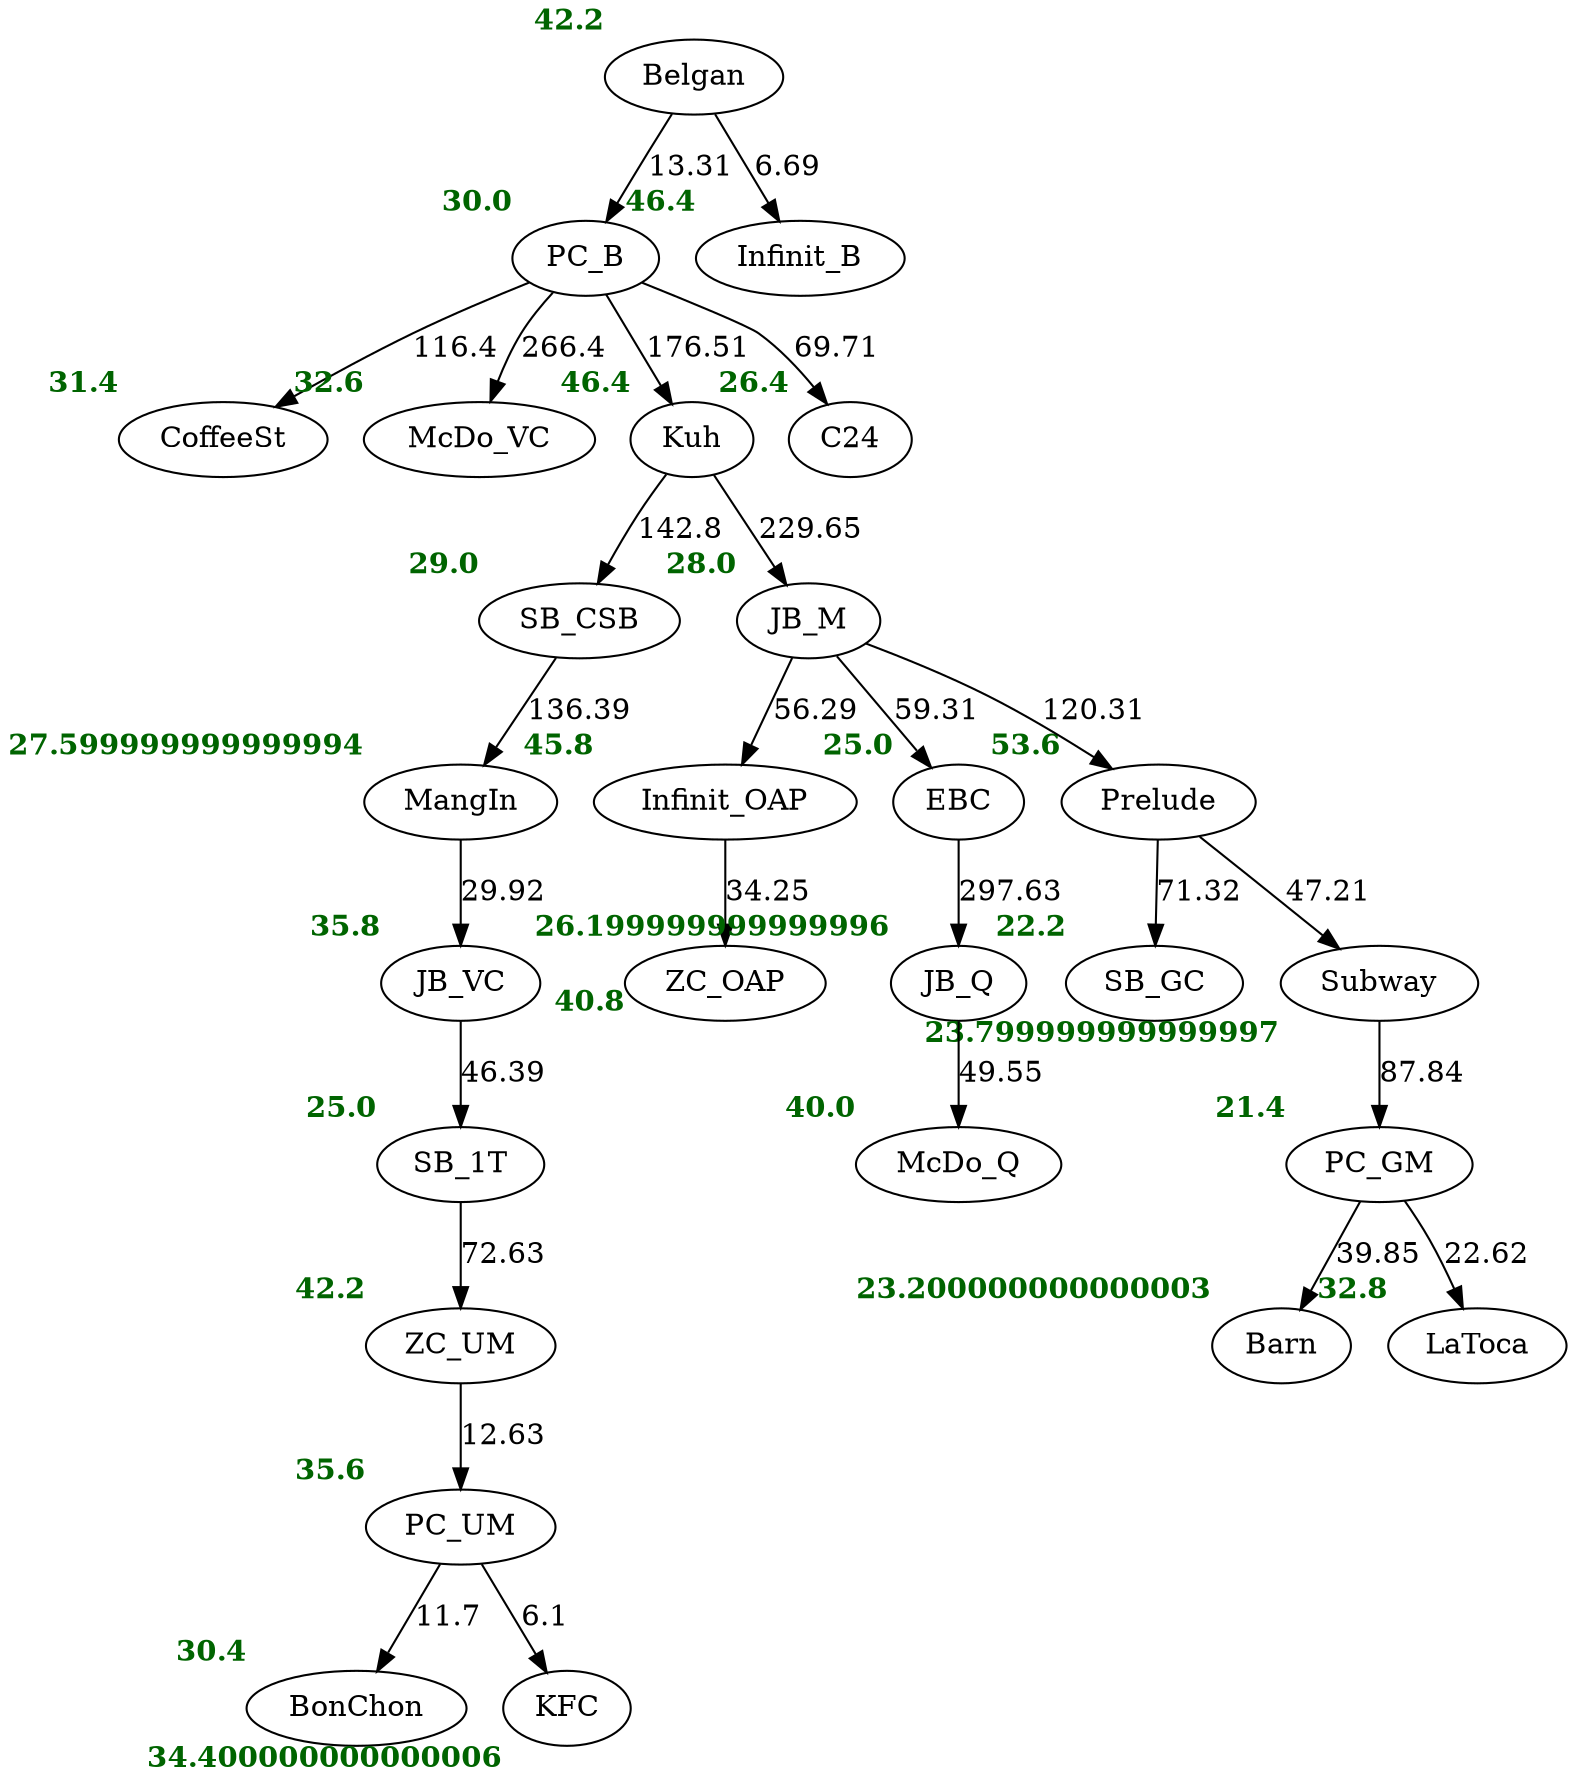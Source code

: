 digraph G {
Belgan [xlabel=<<font color="darkgreen"><B>42.2</B></font>>];
PC_B [xlabel=<<font color="darkgreen"><B>30.0</B></font>>];
Infinit_B [xlabel=<<font color="darkgreen"><B>46.4</B></font>>];
CoffeeSt [xlabel=<<font color="darkgreen"><B>31.4</B></font>>];
McDo_VC [xlabel=<<font color="darkgreen"><B>32.6</B></font>>];
Kuh [xlabel=<<font color="darkgreen"><B>46.4</B></font>>];
C24 [xlabel=<<font color="darkgreen"><B>26.4</B></font>>];
SB_CSB [xlabel=<<font color="darkgreen"><B>29.0</B></font>>];
JB_M [xlabel=<<font color="darkgreen"><B>28.0</B></font>>];
Infinit_OAP [xlabel=<<font color="darkgreen"><B>45.8</B></font>>];
EBC [xlabel=<<font color="darkgreen"><B>25.0</B></font>>];
Prelude [xlabel=<<font color="darkgreen"><B>53.6</B></font>>];
SB_GC [xlabel=<<font color="darkgreen"><B>22.2</B></font>>];
Subway [xlabel=<<font color="darkgreen"><B>23.799999999999997</B></font>>];
PC_GM [xlabel=<<font color="darkgreen"><B>21.4</B></font>>];
Barn [xlabel=<<font color="darkgreen"><B>23.200000000000003</B></font>>];
LaToca [xlabel=<<font color="darkgreen"><B>32.8</B></font>>];
JB_Q [xlabel=<<font color="darkgreen"><B>26.199999999999996</B></font>>];
McDo_Q [xlabel=<<font color="darkgreen"><B>40.0</B></font>>];
ZC_OAP [xlabel=<<font color="darkgreen"><B>40.8</B></font>>];
MangIn [xlabel=<<font color="darkgreen"><B>27.599999999999994</B></font>>];
JB_VC [xlabel=<<font color="darkgreen"><B>35.8</B></font>>];
SB_1T [xlabel=<<font color="darkgreen"><B>25.0</B></font>>];
ZC_UM [xlabel=<<font color="darkgreen"><B>42.2</B></font>>];
PC_UM [xlabel=<<font color="darkgreen"><B>35.6</B></font>>];
BonChon [xlabel=<<font color="darkgreen"><B>30.4</B></font>>];
KFC [xlabel=<<font color="darkgreen"><B>34.400000000000006</B></font>>];
Belgan -> PC_B [label="13.31"];
Belgan -> Infinit_B [label="6.69"];
PC_B -> CoffeeSt [label="116.4"];
PC_B -> McDo_VC [label="266.4"];
PC_B -> Kuh [label="176.51"];
PC_B -> C24 [label="69.71"];
Kuh -> SB_CSB [label="142.8"];
Kuh -> JB_M [label="229.65"];
JB_M -> Infinit_OAP [label="56.29"];
JB_M -> EBC [label="59.31"];
JB_M -> Prelude [label="120.31"];
Prelude -> SB_GC [label="71.32"];
Prelude -> Subway [label="47.21"];
Subway -> PC_GM [label="87.84"];
PC_GM -> Barn [label="39.85"];
PC_GM -> LaToca [label="22.62"];
EBC -> JB_Q [label="297.63"];
JB_Q -> McDo_Q [label="49.55"];
Infinit_OAP -> ZC_OAP [label="34.25"];
SB_CSB -> MangIn [label="136.39"];
MangIn -> JB_VC [label="29.92"];
JB_VC -> SB_1T [label="46.39"];
SB_1T -> ZC_UM [label="72.63"];
ZC_UM -> PC_UM [label="12.63"];
PC_UM -> BonChon [label="11.7"];
PC_UM -> KFC [label="6.1"];
}